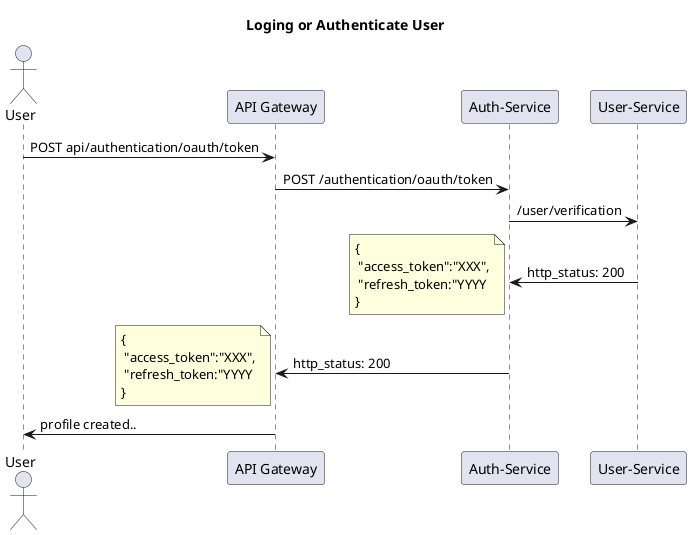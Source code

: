 @startuml
    title : Loging or Authenticate User
    actor "User" as user
    participant "API Gateway" as api_gw
    participant "Auth-Service" as auth
    participant "User-Service" as user_service
    user -> api_gw: POST api/authentication/oauth/token
    api_gw -> auth: POST /authentication/oauth/token
    auth -> user_service: /user/verification
    auth <- user_service: http_status: 200
    note left
    {
     "access_token":"XXX",
     "refresh_token:"YYYY
    }
    end note
    api_gw <- auth: http_status: 200
      note left
    {
     "access_token":"XXX",
     "refresh_token:"YYYY
    }
    end note
    user <- api_gw: profile created..
@enduml